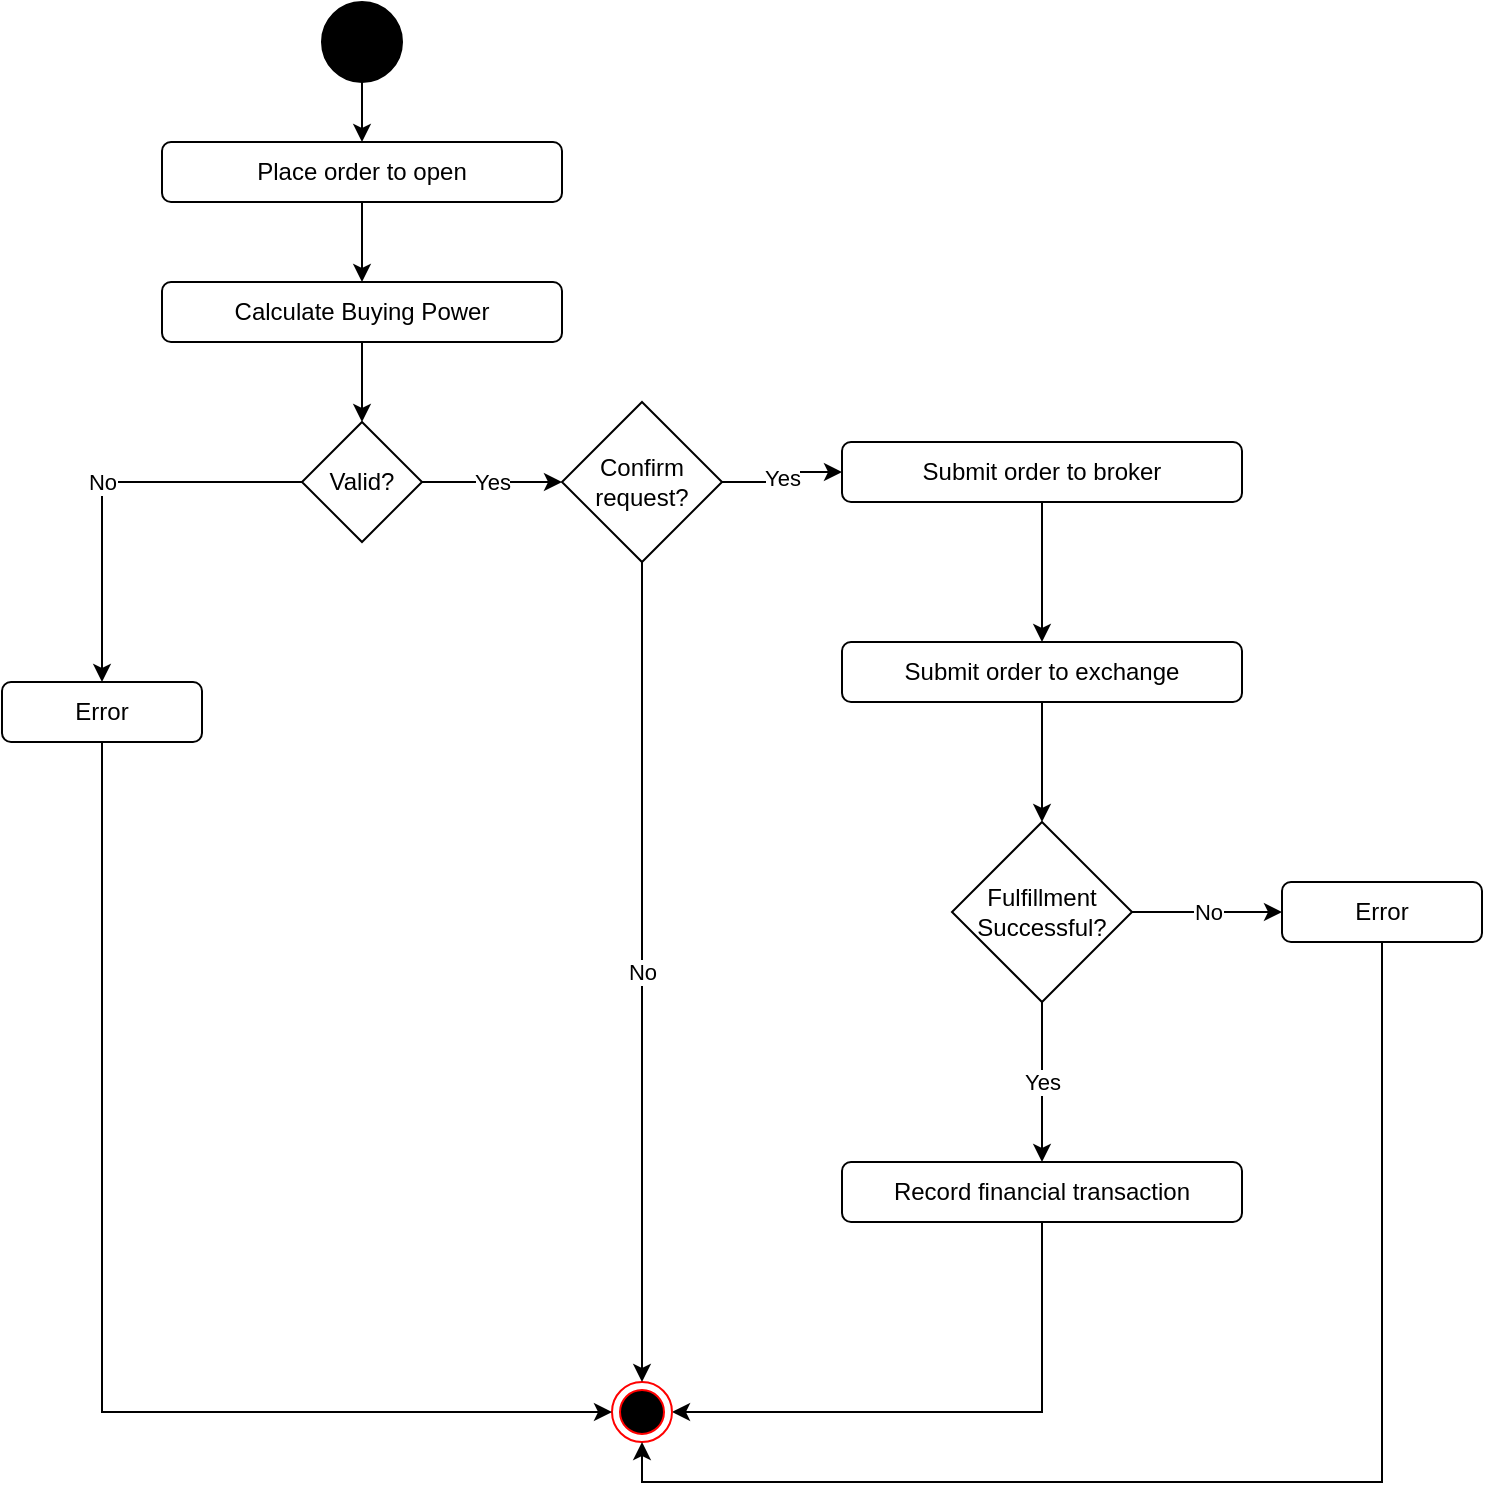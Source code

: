 <mxfile version="13.9.2" type="github">
  <diagram id="h0yh4uh9Ou2qqzZrw4VW" name="Page-1">
    <mxGraphModel dx="1038" dy="548" grid="1" gridSize="10" guides="1" tooltips="1" connect="1" arrows="1" fold="1" page="1" pageScale="1" pageWidth="850" pageHeight="1100" math="0" shadow="0">
      <root>
        <mxCell id="0" />
        <mxCell id="1" parent="0" />
        <mxCell id="fXs1r2CifXFu1rM4M8Fj-4" value="" style="edgeStyle=orthogonalEdgeStyle;rounded=0;orthogonalLoop=1;jettySize=auto;html=1;" parent="1" source="fXs1r2CifXFu1rM4M8Fj-1" target="fXs1r2CifXFu1rM4M8Fj-2" edge="1">
          <mxGeometry relative="1" as="geometry" />
        </mxCell>
        <mxCell id="fXs1r2CifXFu1rM4M8Fj-1" value="" style="ellipse;whiteSpace=wrap;html=1;aspect=fixed;fillColor=#000000;" parent="1" vertex="1">
          <mxGeometry x="220" y="40" width="40" height="40" as="geometry" />
        </mxCell>
        <mxCell id="fXs1r2CifXFu1rM4M8Fj-5" value="" style="edgeStyle=orthogonalEdgeStyle;rounded=0;orthogonalLoop=1;jettySize=auto;html=1;entryX=0.5;entryY=0;entryDx=0;entryDy=0;" parent="1" source="fXs1r2CifXFu1rM4M8Fj-2" target="U1gIK-Ml1kVYt0ZC6_mx-11" edge="1">
          <mxGeometry relative="1" as="geometry" />
        </mxCell>
        <mxCell id="fXs1r2CifXFu1rM4M8Fj-2" value="Place order to open" style="rounded=1;whiteSpace=wrap;html=1;fillColor=#FFFFFF;" parent="1" vertex="1">
          <mxGeometry x="140" y="110" width="200" height="30" as="geometry" />
        </mxCell>
        <mxCell id="fXs1r2CifXFu1rM4M8Fj-21" value="No" style="edgeStyle=orthogonalEdgeStyle;rounded=0;orthogonalLoop=1;jettySize=auto;html=1;" parent="1" source="fXs1r2CifXFu1rM4M8Fj-3" target="fXs1r2CifXFu1rM4M8Fj-20" edge="1">
          <mxGeometry relative="1" as="geometry" />
        </mxCell>
        <mxCell id="fXs1r2CifXFu1rM4M8Fj-3" value="Valid?" style="rhombus;whiteSpace=wrap;html=1;fillColor=#FFFFFF;" parent="1" vertex="1">
          <mxGeometry x="210" y="250" width="60" height="60" as="geometry" />
        </mxCell>
        <mxCell id="fXs1r2CifXFu1rM4M8Fj-12" value="" style="edgeStyle=orthogonalEdgeStyle;rounded=0;orthogonalLoop=1;jettySize=auto;html=1;entryX=1;entryY=0.5;entryDx=0;entryDy=0;exitX=0.5;exitY=1;exitDx=0;exitDy=0;" parent="1" source="fXs1r2CifXFu1rM4M8Fj-8" target="fXs1r2CifXFu1rM4M8Fj-15" edge="1">
          <mxGeometry relative="1" as="geometry">
            <mxPoint x="580" y="570" as="targetPoint" />
          </mxGeometry>
        </mxCell>
        <mxCell id="fXs1r2CifXFu1rM4M8Fj-15" value="" style="ellipse;html=1;shape=endState;fillColor=#000000;strokeColor=#ff0000;" parent="1" vertex="1">
          <mxGeometry x="365" y="730" width="30" height="30" as="geometry" />
        </mxCell>
        <mxCell id="fXs1r2CifXFu1rM4M8Fj-23" style="edgeStyle=orthogonalEdgeStyle;rounded=0;orthogonalLoop=1;jettySize=auto;html=1;entryX=0;entryY=0.5;entryDx=0;entryDy=0;exitX=0.5;exitY=1;exitDx=0;exitDy=0;" parent="1" source="fXs1r2CifXFu1rM4M8Fj-20" target="fXs1r2CifXFu1rM4M8Fj-15" edge="1">
          <mxGeometry relative="1" as="geometry">
            <Array as="points">
              <mxPoint x="110" y="745" />
            </Array>
          </mxGeometry>
        </mxCell>
        <mxCell id="fXs1r2CifXFu1rM4M8Fj-20" value="Error" style="rounded=1;whiteSpace=wrap;html=1;fillColor=#FFFFFF;" parent="1" vertex="1">
          <mxGeometry x="60" y="380" width="100" height="30" as="geometry" />
        </mxCell>
        <mxCell id="i4_D4u_NBAQ-QaVN7W0C-22" value="Yes" style="edgeStyle=orthogonalEdgeStyle;rounded=0;orthogonalLoop=1;jettySize=auto;html=1;entryX=0;entryY=0.5;entryDx=0;entryDy=0;endArrow=classic;endFill=1;exitX=1;exitY=0.5;exitDx=0;exitDy=0;" parent="1" source="fXs1r2CifXFu1rM4M8Fj-3" target="OsMlclKe9sGLii8gvVtk-4" edge="1">
          <mxGeometry relative="1" as="geometry">
            <mxPoint x="480" y="115" as="targetPoint" />
          </mxGeometry>
        </mxCell>
        <mxCell id="fXs1r2CifXFu1rM4M8Fj-8" value="Record financial transaction" style="rounded=1;whiteSpace=wrap;html=1;fillColor=#FFFFFF;" parent="1" vertex="1">
          <mxGeometry x="480" y="620" width="200" height="30" as="geometry" />
        </mxCell>
        <mxCell id="OsMlclKe9sGLii8gvVtk-3" value="" style="edgeStyle=orthogonalEdgeStyle;rounded=0;orthogonalLoop=1;jettySize=auto;html=1;entryX=0.5;entryY=0;entryDx=0;entryDy=0;" parent="1" source="OsMlclKe9sGLii8gvVtk-1" target="U1gIK-Ml1kVYt0ZC6_mx-1" edge="1">
          <mxGeometry relative="1" as="geometry">
            <mxPoint x="580" y="280" as="targetPoint" />
          </mxGeometry>
        </mxCell>
        <mxCell id="OsMlclKe9sGLii8gvVtk-1" value="Submit order to broker" style="rounded=1;whiteSpace=wrap;html=1;fillColor=#FFFFFF;" parent="1" vertex="1">
          <mxGeometry x="480" y="260" width="200" height="30" as="geometry" />
        </mxCell>
        <mxCell id="OsMlclKe9sGLii8gvVtk-5" value="Yes" style="edgeStyle=orthogonalEdgeStyle;rounded=0;orthogonalLoop=1;jettySize=auto;html=1;exitX=1;exitY=0.5;exitDx=0;exitDy=0;entryX=0;entryY=0.5;entryDx=0;entryDy=0;" parent="1" source="OsMlclKe9sGLii8gvVtk-4" target="OsMlclKe9sGLii8gvVtk-1" edge="1">
          <mxGeometry relative="1" as="geometry" />
        </mxCell>
        <mxCell id="OsMlclKe9sGLii8gvVtk-9" value="No" style="edgeStyle=orthogonalEdgeStyle;rounded=0;orthogonalLoop=1;jettySize=auto;html=1;entryX=0.5;entryY=0;entryDx=0;entryDy=0;exitX=0.5;exitY=1;exitDx=0;exitDy=0;" parent="1" source="OsMlclKe9sGLii8gvVtk-4" target="fXs1r2CifXFu1rM4M8Fj-15" edge="1">
          <mxGeometry relative="1" as="geometry" />
        </mxCell>
        <mxCell id="OsMlclKe9sGLii8gvVtk-4" value="&lt;span&gt;Confirm request?&lt;/span&gt;" style="rhombus;whiteSpace=wrap;html=1;" parent="1" vertex="1">
          <mxGeometry x="340" y="240" width="80" height="80" as="geometry" />
        </mxCell>
        <mxCell id="U1gIK-Ml1kVYt0ZC6_mx-2" style="edgeStyle=orthogonalEdgeStyle;rounded=0;orthogonalLoop=1;jettySize=auto;html=1;entryX=0.5;entryY=0;entryDx=0;entryDy=0;" edge="1" parent="1" source="U1gIK-Ml1kVYt0ZC6_mx-1" target="U1gIK-Ml1kVYt0ZC6_mx-3">
          <mxGeometry relative="1" as="geometry" />
        </mxCell>
        <mxCell id="U1gIK-Ml1kVYt0ZC6_mx-1" value="Submit order to exchange" style="rounded=1;whiteSpace=wrap;html=1;fillColor=#FFFFFF;" vertex="1" parent="1">
          <mxGeometry x="480" y="360" width="200" height="30" as="geometry" />
        </mxCell>
        <mxCell id="U1gIK-Ml1kVYt0ZC6_mx-4" value="Yes" style="edgeStyle=orthogonalEdgeStyle;rounded=0;orthogonalLoop=1;jettySize=auto;html=1;entryX=0.5;entryY=0;entryDx=0;entryDy=0;" edge="1" parent="1" source="U1gIK-Ml1kVYt0ZC6_mx-3" target="fXs1r2CifXFu1rM4M8Fj-8">
          <mxGeometry relative="1" as="geometry" />
        </mxCell>
        <mxCell id="U1gIK-Ml1kVYt0ZC6_mx-5" value="No" style="edgeStyle=orthogonalEdgeStyle;rounded=0;orthogonalLoop=1;jettySize=auto;html=1;entryX=0;entryY=0.5;entryDx=0;entryDy=0;" edge="1" parent="1" source="U1gIK-Ml1kVYt0ZC6_mx-3" target="U1gIK-Ml1kVYt0ZC6_mx-7">
          <mxGeometry relative="1" as="geometry" />
        </mxCell>
        <mxCell id="U1gIK-Ml1kVYt0ZC6_mx-3" value="&lt;span&gt;Fulfillment Successful?&lt;/span&gt;" style="rhombus;whiteSpace=wrap;html=1;" vertex="1" parent="1">
          <mxGeometry x="535" y="450" width="90" height="90" as="geometry" />
        </mxCell>
        <mxCell id="U1gIK-Ml1kVYt0ZC6_mx-10" style="edgeStyle=orthogonalEdgeStyle;rounded=0;orthogonalLoop=1;jettySize=auto;html=1;entryX=0.5;entryY=1;entryDx=0;entryDy=0;exitX=0.5;exitY=1;exitDx=0;exitDy=0;" edge="1" parent="1" source="U1gIK-Ml1kVYt0ZC6_mx-7" target="fXs1r2CifXFu1rM4M8Fj-15">
          <mxGeometry relative="1" as="geometry" />
        </mxCell>
        <mxCell id="U1gIK-Ml1kVYt0ZC6_mx-7" value="Error" style="rounded=1;whiteSpace=wrap;html=1;fillColor=#FFFFFF;" vertex="1" parent="1">
          <mxGeometry x="700" y="480" width="100" height="30" as="geometry" />
        </mxCell>
        <mxCell id="U1gIK-Ml1kVYt0ZC6_mx-13" style="edgeStyle=orthogonalEdgeStyle;rounded=0;orthogonalLoop=1;jettySize=auto;html=1;entryX=0.5;entryY=0;entryDx=0;entryDy=0;exitX=0.5;exitY=1;exitDx=0;exitDy=0;" edge="1" parent="1" source="U1gIK-Ml1kVYt0ZC6_mx-11" target="fXs1r2CifXFu1rM4M8Fj-3">
          <mxGeometry relative="1" as="geometry">
            <Array as="points" />
          </mxGeometry>
        </mxCell>
        <mxCell id="U1gIK-Ml1kVYt0ZC6_mx-11" value="Calculate Buying Power" style="rounded=1;whiteSpace=wrap;html=1;fillColor=#FFFFFF;" vertex="1" parent="1">
          <mxGeometry x="140" y="180" width="200" height="30" as="geometry" />
        </mxCell>
      </root>
    </mxGraphModel>
  </diagram>
</mxfile>
